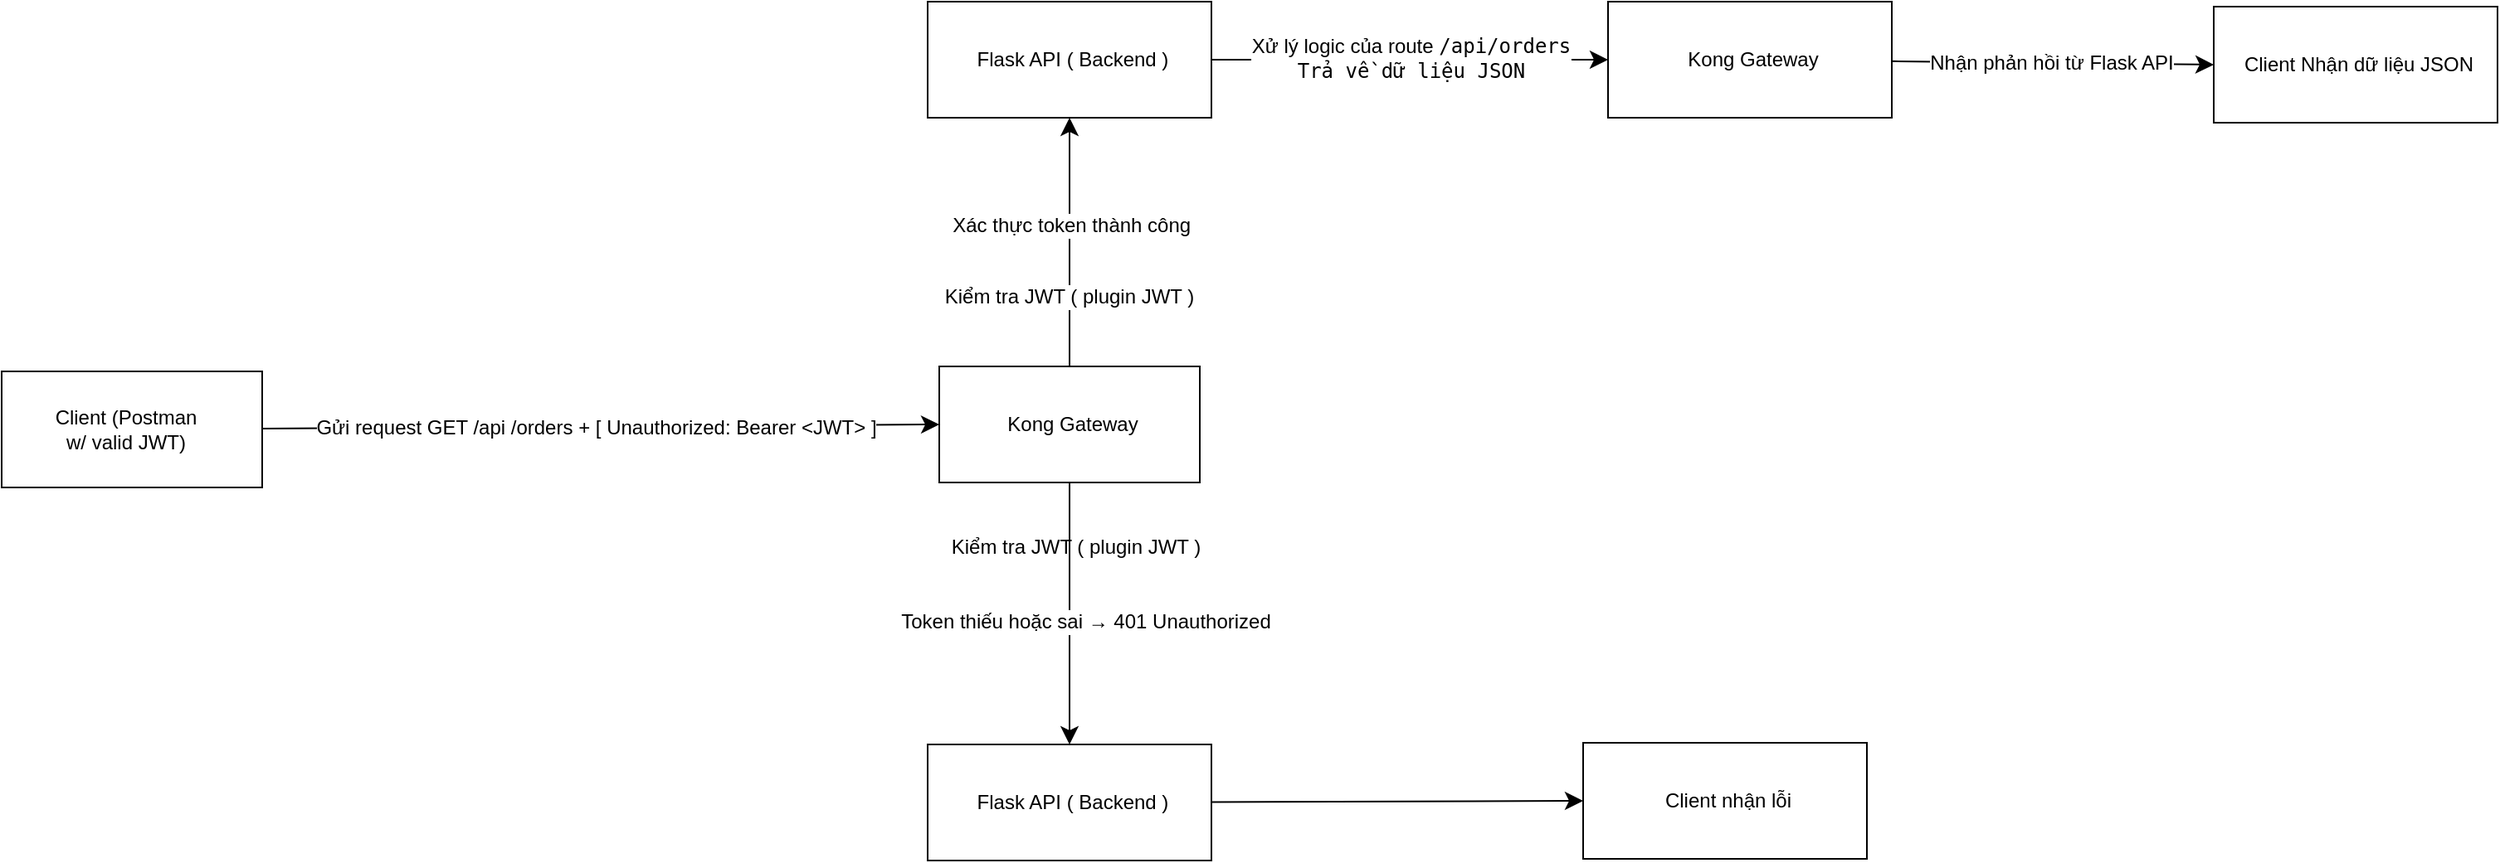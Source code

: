 <mxfile version="26.2.9">
  <diagram name="Trang-1" id="blUwYWcLWPPWUYtj4FWt">
    <mxGraphModel dx="1505" dy="1032" grid="0" gridSize="10" guides="1" tooltips="1" connect="1" arrows="1" fold="1" page="0" pageScale="1" pageWidth="827" pageHeight="1169" math="0" shadow="0">
      <root>
        <mxCell id="0" />
        <mxCell id="1" parent="0" />
        <mxCell id="0D9UNZA62zLQWXdKTRaE-3" value="" style="group" parent="1" vertex="1" connectable="0">
          <mxGeometry x="-183" y="17" width="158" height="70" as="geometry" />
        </mxCell>
        <mxCell id="0D9UNZA62zLQWXdKTRaE-1" value="" style="rounded=0;whiteSpace=wrap;html=1;" parent="0D9UNZA62zLQWXdKTRaE-3" vertex="1">
          <mxGeometry width="157" height="70" as="geometry" />
        </mxCell>
        <mxCell id="0D9UNZA62zLQWXdKTRaE-2" value="Client (Postman w/ valid JWT)" style="text;html=1;align=center;verticalAlign=middle;whiteSpace=wrap;rounded=0;" parent="0D9UNZA62zLQWXdKTRaE-3" vertex="1">
          <mxGeometry x="28" y="20" width="94" height="30" as="geometry" />
        </mxCell>
        <mxCell id="0D9UNZA62zLQWXdKTRaE-5" value="" style="group" parent="1" vertex="1" connectable="0">
          <mxGeometry x="382" y="14" width="157" height="70" as="geometry" />
        </mxCell>
        <mxCell id="0D9UNZA62zLQWXdKTRaE-6" value="" style="rounded=0;whiteSpace=wrap;html=1;" parent="0D9UNZA62zLQWXdKTRaE-5" vertex="1">
          <mxGeometry width="157" height="70" as="geometry" />
        </mxCell>
        <mxCell id="0D9UNZA62zLQWXdKTRaE-7" value="Kong Gateway" style="text;html=1;align=center;verticalAlign=middle;whiteSpace=wrap;rounded=0;" parent="0D9UNZA62zLQWXdKTRaE-5" vertex="1">
          <mxGeometry x="25" y="20" width="111" height="30" as="geometry" />
        </mxCell>
        <mxCell id="0D9UNZA62zLQWXdKTRaE-8" style="edgeStyle=none;curved=1;rounded=0;orthogonalLoop=1;jettySize=auto;html=1;entryX=0;entryY=0.5;entryDx=0;entryDy=0;fontSize=12;startSize=8;endSize=8;" parent="1" source="0D9UNZA62zLQWXdKTRaE-1" target="0D9UNZA62zLQWXdKTRaE-6" edge="1">
          <mxGeometry relative="1" as="geometry" />
        </mxCell>
        <mxCell id="0D9UNZA62zLQWXdKTRaE-9" value="Gửi request GET /api /orders + [&amp;nbsp;Unauthorized: Bearer &amp;lt;JWT&amp;gt; ]" style="edgeLabel;html=1;align=center;verticalAlign=middle;resizable=0;points=[];fontSize=12;" parent="0D9UNZA62zLQWXdKTRaE-8" vertex="1" connectable="0">
          <mxGeometry x="-0.154" y="1" relative="1" as="geometry">
            <mxPoint x="28" y="1" as="offset" />
          </mxGeometry>
        </mxCell>
        <mxCell id="0D9UNZA62zLQWXdKTRaE-12" value="" style="group" parent="1" vertex="1" connectable="0">
          <mxGeometry x="375" y="-206" width="171" height="70" as="geometry" />
        </mxCell>
        <mxCell id="0D9UNZA62zLQWXdKTRaE-13" value="" style="rounded=0;whiteSpace=wrap;html=1;" parent="0D9UNZA62zLQWXdKTRaE-12" vertex="1">
          <mxGeometry width="171" height="70" as="geometry" />
        </mxCell>
        <mxCell id="0D9UNZA62zLQWXdKTRaE-14" value="Flask API ( Backend )" style="text;html=1;align=center;verticalAlign=middle;whiteSpace=wrap;rounded=0;" parent="0D9UNZA62zLQWXdKTRaE-12" vertex="1">
          <mxGeometry x="27.229" y="20" width="120.898" height="30" as="geometry" />
        </mxCell>
        <mxCell id="0D9UNZA62zLQWXdKTRaE-21" style="edgeStyle=none;curved=1;rounded=0;orthogonalLoop=1;jettySize=auto;html=1;exitX=0.5;exitY=0;exitDx=0;exitDy=0;entryX=0.5;entryY=1;entryDx=0;entryDy=0;fontSize=12;startSize=8;endSize=8;" parent="1" source="0D9UNZA62zLQWXdKTRaE-6" target="0D9UNZA62zLQWXdKTRaE-13" edge="1">
          <mxGeometry relative="1" as="geometry" />
        </mxCell>
        <mxCell id="0D9UNZA62zLQWXdKTRaE-26" value="Xác thực token thành công&amp;nbsp;" style="edgeLabel;html=1;align=center;verticalAlign=middle;resizable=0;points=[];fontSize=12;" parent="0D9UNZA62zLQWXdKTRaE-21" vertex="1" connectable="0">
          <mxGeometry x="-0.504" y="-1" relative="1" as="geometry">
            <mxPoint x="1" y="-48" as="offset" />
          </mxGeometry>
        </mxCell>
        <mxCell id="0D9UNZA62zLQWXdKTRaE-29" value="Kiểm tra JWT ( plugin JWT )" style="edgeLabel;html=1;align=center;verticalAlign=middle;resizable=0;points=[];fontSize=12;" parent="0D9UNZA62zLQWXdKTRaE-21" vertex="1" connectable="0">
          <mxGeometry x="-0.434" y="1" relative="1" as="geometry">
            <mxPoint as="offset" />
          </mxGeometry>
        </mxCell>
        <mxCell id="0D9UNZA62zLQWXdKTRaE-35" value="Kiểm tra JWT ( plugin JWT )" style="edgeLabel;html=1;align=center;verticalAlign=middle;resizable=0;points=[];fontSize=12;" parent="0D9UNZA62zLQWXdKTRaE-21" vertex="1" connectable="0">
          <mxGeometry x="-0.434" y="1" relative="1" as="geometry">
            <mxPoint x="4" y="151" as="offset" />
          </mxGeometry>
        </mxCell>
        <mxCell id="0D9UNZA62zLQWXdKTRaE-23" value="" style="group" parent="1" vertex="1" connectable="0">
          <mxGeometry x="375" y="242" width="171" height="70" as="geometry" />
        </mxCell>
        <mxCell id="0D9UNZA62zLQWXdKTRaE-24" value="" style="rounded=0;whiteSpace=wrap;html=1;" parent="0D9UNZA62zLQWXdKTRaE-23" vertex="1">
          <mxGeometry width="171" height="70" as="geometry" />
        </mxCell>
        <mxCell id="0D9UNZA62zLQWXdKTRaE-25" value="Flask API ( Backend )" style="text;html=1;align=center;verticalAlign=middle;whiteSpace=wrap;rounded=0;" parent="0D9UNZA62zLQWXdKTRaE-23" vertex="1">
          <mxGeometry x="27.229" y="20" width="120.898" height="30" as="geometry" />
        </mxCell>
        <mxCell id="0D9UNZA62zLQWXdKTRaE-27" style="edgeStyle=none;curved=1;rounded=0;orthogonalLoop=1;jettySize=auto;html=1;fontSize=12;startSize=8;endSize=8;entryX=0.5;entryY=0;entryDx=0;entryDy=0;" parent="1" source="0D9UNZA62zLQWXdKTRaE-6" target="0D9UNZA62zLQWXdKTRaE-24" edge="1">
          <mxGeometry relative="1" as="geometry">
            <mxPoint x="461" y="215" as="targetPoint" />
          </mxGeometry>
        </mxCell>
        <mxCell id="0D9UNZA62zLQWXdKTRaE-28" value="Token thiếu hoặc sai → 401 Unauthorized" style="edgeLabel;html=1;align=center;verticalAlign=middle;resizable=0;points=[];fontSize=12;" parent="0D9UNZA62zLQWXdKTRaE-27" vertex="1" connectable="0">
          <mxGeometry x="-0.168" y="-3" relative="1" as="geometry">
            <mxPoint x="12" y="18" as="offset" />
          </mxGeometry>
        </mxCell>
        <mxCell id="0D9UNZA62zLQWXdKTRaE-30" value="" style="group" parent="1" vertex="1" connectable="0">
          <mxGeometry x="785" y="-206" width="171" height="70" as="geometry" />
        </mxCell>
        <mxCell id="0D9UNZA62zLQWXdKTRaE-31" value="" style="rounded=0;whiteSpace=wrap;html=1;" parent="0D9UNZA62zLQWXdKTRaE-30" vertex="1">
          <mxGeometry width="171" height="70" as="geometry" />
        </mxCell>
        <mxCell id="0D9UNZA62zLQWXdKTRaE-32" value="Kong Gateway" style="text;html=1;align=center;verticalAlign=middle;whiteSpace=wrap;rounded=0;" parent="0D9UNZA62zLQWXdKTRaE-30" vertex="1">
          <mxGeometry x="27.23" y="20" width="120.9" height="30" as="geometry" />
        </mxCell>
        <mxCell id="0D9UNZA62zLQWXdKTRaE-33" style="edgeStyle=none;curved=1;rounded=0;orthogonalLoop=1;jettySize=auto;html=1;exitX=1;exitY=0.5;exitDx=0;exitDy=0;entryX=0;entryY=0.5;entryDx=0;entryDy=0;fontSize=12;startSize=8;endSize=8;" parent="1" source="0D9UNZA62zLQWXdKTRaE-13" target="0D9UNZA62zLQWXdKTRaE-31" edge="1">
          <mxGeometry relative="1" as="geometry" />
        </mxCell>
        <mxCell id="0D9UNZA62zLQWXdKTRaE-34" value="Xử lý logic của route &lt;code data-end=&quot;565&quot; data-start=&quot;552&quot;&gt;/api/orders&lt;br&gt;Trả về dữ liệu JSON&lt;/code&gt;" style="edgeLabel;html=1;align=center;verticalAlign=middle;resizable=0;points=[];fontSize=12;" parent="0D9UNZA62zLQWXdKTRaE-33" vertex="1" connectable="0">
          <mxGeometry x="0.005" y="1" relative="1" as="geometry">
            <mxPoint as="offset" />
          </mxGeometry>
        </mxCell>
        <mxCell id="0D9UNZA62zLQWXdKTRaE-36" value="" style="group" parent="1" vertex="1" connectable="0">
          <mxGeometry x="770" y="241" width="171" height="70" as="geometry" />
        </mxCell>
        <mxCell id="0D9UNZA62zLQWXdKTRaE-37" value="" style="rounded=0;whiteSpace=wrap;html=1;" parent="0D9UNZA62zLQWXdKTRaE-36" vertex="1">
          <mxGeometry width="171" height="70" as="geometry" />
        </mxCell>
        <mxCell id="0D9UNZA62zLQWXdKTRaE-38" value="Client nhận lỗi" style="text;html=1;align=center;verticalAlign=middle;whiteSpace=wrap;rounded=0;" parent="0D9UNZA62zLQWXdKTRaE-36" vertex="1">
          <mxGeometry x="27.229" y="20" width="120.898" height="30" as="geometry" />
        </mxCell>
        <mxCell id="0D9UNZA62zLQWXdKTRaE-39" style="edgeStyle=none;curved=1;rounded=0;orthogonalLoop=1;jettySize=auto;html=1;entryX=0;entryY=0.5;entryDx=0;entryDy=0;fontSize=12;startSize=8;endSize=8;" parent="1" source="0D9UNZA62zLQWXdKTRaE-24" target="0D9UNZA62zLQWXdKTRaE-37" edge="1">
          <mxGeometry relative="1" as="geometry" />
        </mxCell>
        <mxCell id="2XD68NpunhlxnsBVNeTw-1" value="" style="group" vertex="1" connectable="0" parent="1">
          <mxGeometry x="1150" y="-203" width="171" height="70" as="geometry" />
        </mxCell>
        <mxCell id="2XD68NpunhlxnsBVNeTw-2" value="" style="rounded=0;whiteSpace=wrap;html=1;" vertex="1" parent="2XD68NpunhlxnsBVNeTw-1">
          <mxGeometry width="171" height="70" as="geometry" />
        </mxCell>
        <mxCell id="2XD68NpunhlxnsBVNeTw-3" value="Client&amp;nbsp;Nhận dữ liệu JSON" style="text;html=1;align=center;verticalAlign=middle;whiteSpace=wrap;rounded=0;" vertex="1" parent="2XD68NpunhlxnsBVNeTw-1">
          <mxGeometry x="16" y="20" width="142.77" height="30" as="geometry" />
        </mxCell>
        <mxCell id="2XD68NpunhlxnsBVNeTw-4" style="edgeStyle=none;curved=1;rounded=0;orthogonalLoop=1;jettySize=auto;html=1;entryX=0;entryY=0.5;entryDx=0;entryDy=0;fontSize=12;startSize=8;endSize=8;" edge="1" parent="1" source="0D9UNZA62zLQWXdKTRaE-31" target="2XD68NpunhlxnsBVNeTw-2">
          <mxGeometry relative="1" as="geometry" />
        </mxCell>
        <mxCell id="2XD68NpunhlxnsBVNeTw-5" value="Nhận phản hồi từ Flask API" style="edgeLabel;html=1;align=center;verticalAlign=middle;resizable=0;points=[];fontSize=12;" vertex="1" connectable="0" parent="2XD68NpunhlxnsBVNeTw-4">
          <mxGeometry x="-0.014" relative="1" as="geometry">
            <mxPoint as="offset" />
          </mxGeometry>
        </mxCell>
      </root>
    </mxGraphModel>
  </diagram>
</mxfile>
